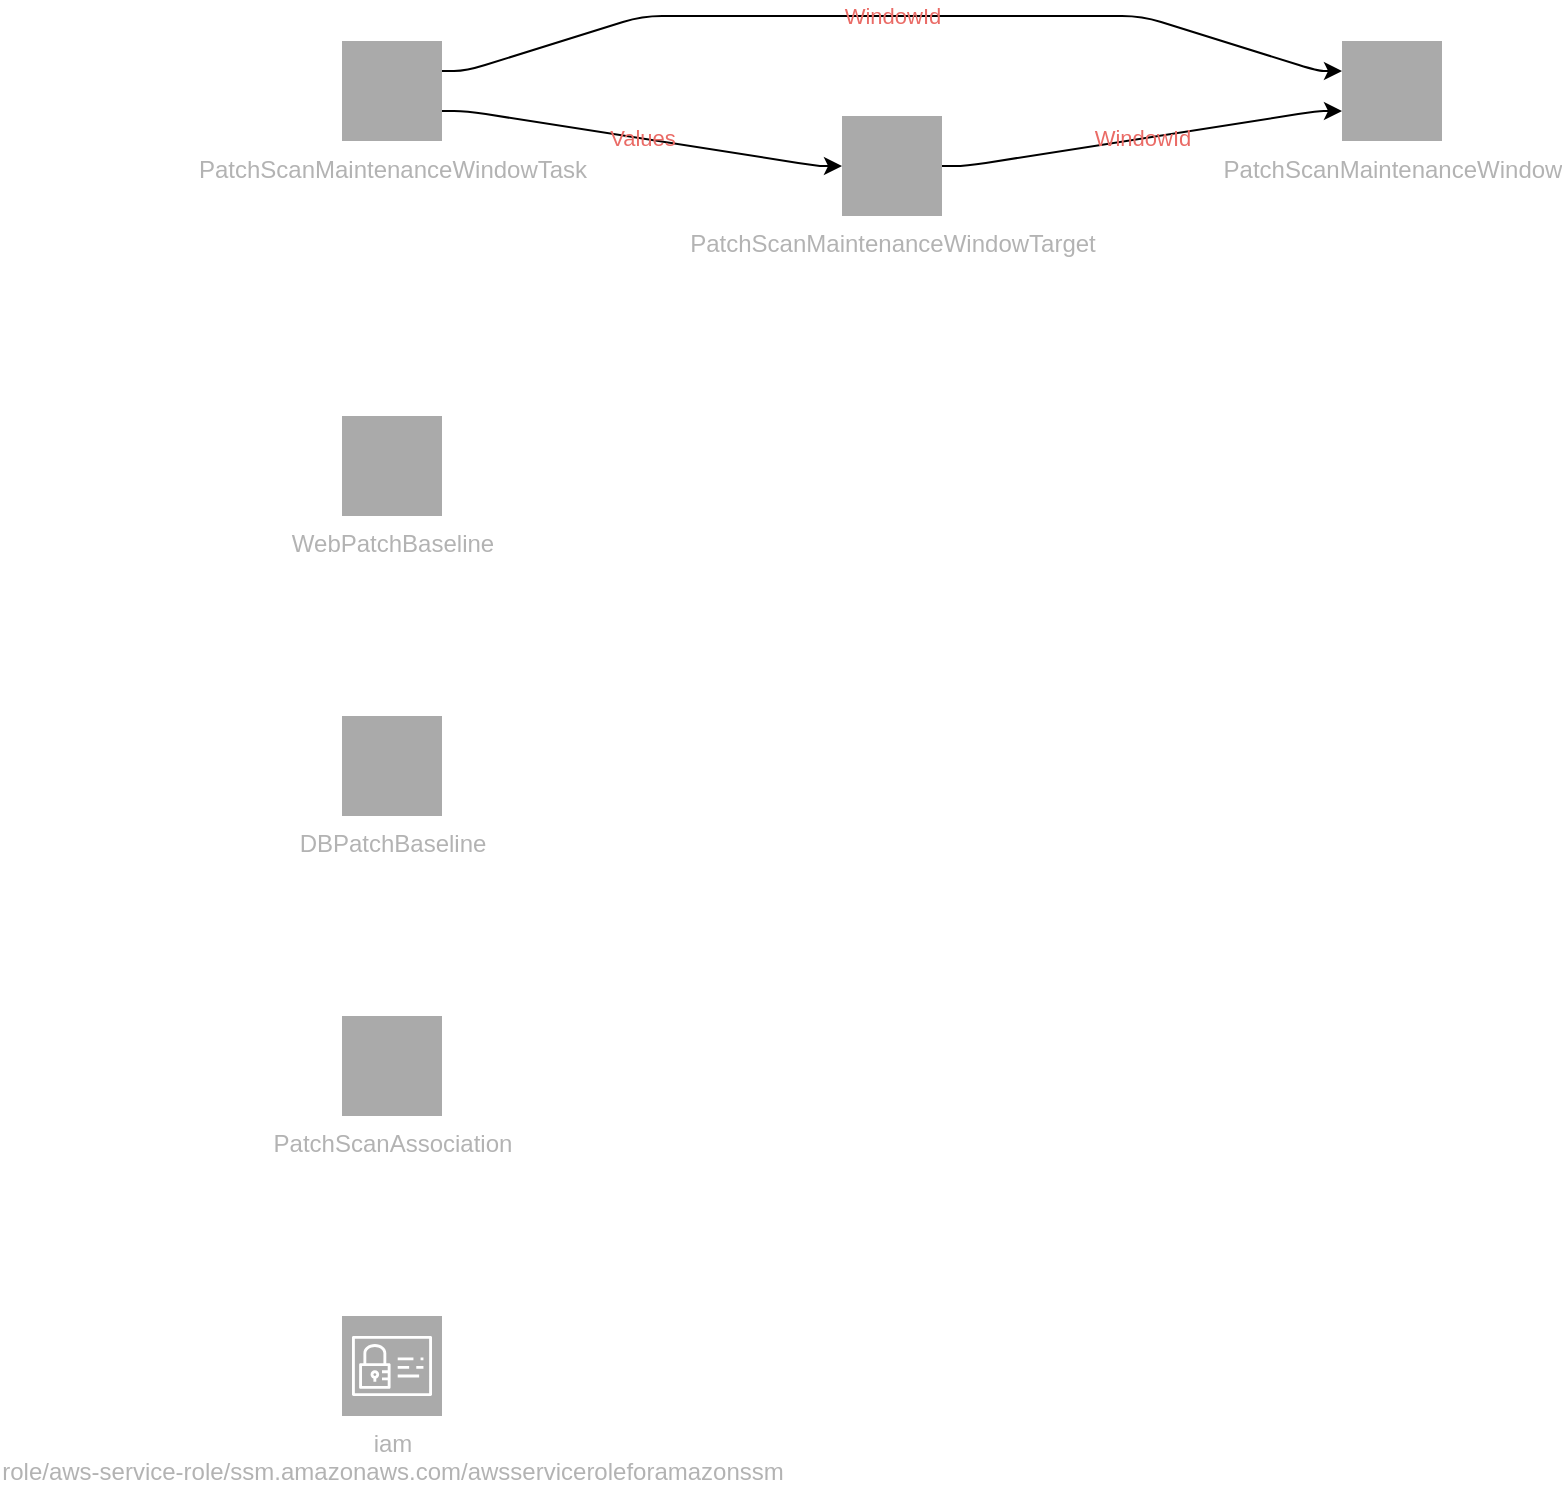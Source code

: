 <mxfile version="13.1.3" pages="2">
            <diagram id="diagramid" name="Diagram">
              <mxGraphModel><root><mxCell id="0"/><mxCell id="1" parent="0"/><mxCell id="2" value="WebPatchBaseline" style="outlineConnect=0;fontColor=#B3B3B3;gradientColor=#aaaaaa;gradientDirection=north;fillColor=#aaaaaa;strokeColor=#ffffff;dashed=0;verticalLabelPosition=bottom;verticalAlign=top;align=center;html=1;fontSize=12;fontStyle=0;aspect=fixed;shape=mxgraph.aws4.resourceIcon;resIcon=mxgraph.aws4.ssm;" vertex="1" parent="1"><mxGeometry y="200" width="50" height="50" as="geometry"/></mxCell><mxCell id="3" value="DBPatchBaseline" style="outlineConnect=0;fontColor=#B3B3B3;gradientColor=#aaaaaa;gradientDirection=north;fillColor=#aaaaaa;strokeColor=#ffffff;dashed=0;verticalLabelPosition=bottom;verticalAlign=top;align=center;html=1;fontSize=12;fontStyle=0;aspect=fixed;shape=mxgraph.aws4.resourceIcon;resIcon=mxgraph.aws4.ssm;" vertex="1" parent="1"><mxGeometry y="350" width="50" height="50" as="geometry"/></mxCell><mxCell id="4" value="PatchScanMaintenanceWindow" style="outlineConnect=0;fontColor=#B3B3B3;gradientColor=#aaaaaa;gradientDirection=north;fillColor=#aaaaaa;strokeColor=#ffffff;dashed=0;verticalLabelPosition=bottom;verticalAlign=top;align=center;html=1;fontSize=12;fontStyle=0;aspect=fixed;shape=mxgraph.aws4.resourceIcon;resIcon=mxgraph.aws4.ssm;" vertex="1" parent="1"><mxGeometry x="500" y="12.5" width="50" height="50" as="geometry"/></mxCell><mxCell id="5" value="PatchScanMaintenanceWindowTarget" style="outlineConnect=0;fontColor=#B3B3B3;gradientColor=#aaaaaa;gradientDirection=north;fillColor=#aaaaaa;strokeColor=#ffffff;dashed=0;verticalLabelPosition=bottom;verticalAlign=top;align=center;html=1;fontSize=12;fontStyle=0;aspect=fixed;shape=mxgraph.aws4.resourceIcon;resIcon=mxgraph.aws4.ssm;" vertex="1" parent="1"><mxGeometry x="250" y="50" width="50" height="50" as="geometry"/></mxCell><mxCell id="6" value="PatchScanMaintenanceWindowTask" style="outlineConnect=0;fontColor=#B3B3B3;gradientColor=#aaaaaa;gradientDirection=north;fillColor=#aaaaaa;strokeColor=#ffffff;dashed=0;verticalLabelPosition=bottom;verticalAlign=top;align=center;html=1;fontSize=12;fontStyle=0;aspect=fixed;shape=mxgraph.aws4.resourceIcon;resIcon=mxgraph.aws4.ssm;" vertex="1" parent="1"><mxGeometry y="12.5" width="50" height="50" as="geometry"/></mxCell><mxCell id="7" value="PatchScanAssociation" style="outlineConnect=0;fontColor=#B3B3B3;gradientColor=#aaaaaa;gradientDirection=north;fillColor=#aaaaaa;strokeColor=#ffffff;dashed=0;verticalLabelPosition=bottom;verticalAlign=top;align=center;html=1;fontSize=12;fontStyle=0;aspect=fixed;shape=mxgraph.aws4.resourceIcon;resIcon=mxgraph.aws4.ssm;" vertex="1" parent="1"><mxGeometry y="500" width="50" height="50" as="geometry"/></mxCell><mxCell id="8" value="iam  &#xA;role/aws-service-role/ssm.amazonaws.com/awsserviceroleforamazonssm" style="outlineConnect=0;fontColor=#B3B3B3;gradientColor=#aaaaaa;gradientDirection=north;fillColor=#aaaaaa;strokeColor=#ffffff;dashed=0;verticalLabelPosition=bottom;verticalAlign=top;align=center;html=1;fontSize=12;fontStyle=0;aspect=fixed;shape=mxgraph.aws4.resourceIcon;resIcon=mxgraph.aws4.identity_and_access_management;" vertex="1" parent="1"><mxGeometry y="650" width="50" height="50" as="geometry"/></mxCell><mxCell id="PatchScanMaintenanceWindow|PatchScanMaintenanceWindowTarget" value="WindowId" style="edgeStyle=orthogonalEdgeStyle;rounded=1;orthogonalLoop=1;jettySize=auto;html=1;labelBackgroundColor=none;fontColor=#EA6B66;noEdgeStyle=1;orthogonal=1;" edge="1" parent="1" source="5" target="4"><mxGeometry relative="1" as="geometry"><Array as="points"><mxPoint x="312" y="75"/><mxPoint x="488" y="47.5"/></Array></mxGeometry></mxCell><mxCell id="PatchScanMaintenanceWindow|PatchScanMaintenanceWindowTask" value="WindowId" style="edgeStyle=orthogonalEdgeStyle;rounded=1;orthogonalLoop=1;jettySize=auto;html=1;labelBackgroundColor=none;fontColor=#EA6B66;noEdgeStyle=1;orthogonal=1;" edge="1" parent="1" source="6" target="4"><mxGeometry relative="1" as="geometry"><Array as="points"><mxPoint x="62" y="27.5"/><mxPoint x="150"/><mxPoint x="400"/><mxPoint x="488" y="27.5"/></Array></mxGeometry></mxCell><mxCell id="PatchScanMaintenanceWindowTarget|PatchScanMaintenanceWindowTask" value="Values" style="edgeStyle=orthogonalEdgeStyle;rounded=1;orthogonalLoop=1;jettySize=auto;html=1;labelBackgroundColor=none;fontColor=#EA6B66;noEdgeStyle=1;orthogonal=1;" edge="1" parent="1" source="6" target="5"><mxGeometry relative="1" as="geometry"><Array as="points"><mxPoint x="62" y="47.5"/><mxPoint x="238" y="75"/></Array></mxGeometry></mxCell></root></mxGraphModel>
            </diagram>
          </mxfile>